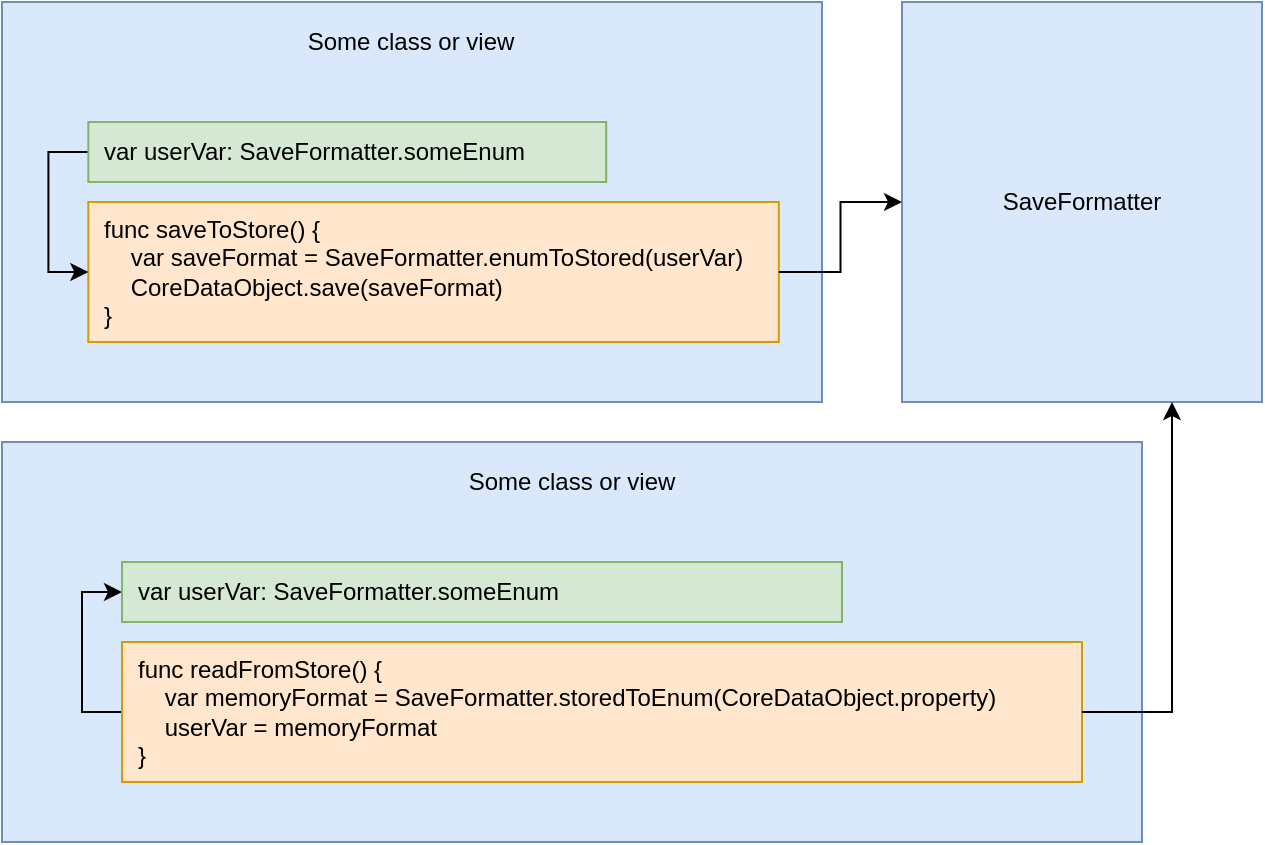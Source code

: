 <mxfile version="14.1.8" type="device"><diagram id="9WQv8EMbKWoa8P7xxcjV" name="saveformatter-usage"><mxGraphModel dx="946" dy="748" grid="1" gridSize="10" guides="1" tooltips="1" connect="1" arrows="1" fold="1" page="1" pageScale="1" pageWidth="700" pageHeight="500" math="0" shadow="0"><root><mxCell id="0"/><mxCell id="1" parent="0"/><mxCell id="UeCnbqVy7nfGwtiKaXAY-6" value="SaveFormatter" style="rounded=0;whiteSpace=wrap;html=1;fillColor=#dae8fc;strokeColor=#6c8ebf;" vertex="1" parent="1"><mxGeometry x="485" y="40" width="180" height="200" as="geometry"/></mxCell><mxCell id="UeCnbqVy7nfGwtiKaXAY-12" value="" style="group" vertex="1" connectable="0" parent="1"><mxGeometry x="35" y="40" width="410" height="200" as="geometry"/></mxCell><mxCell id="UeCnbqVy7nfGwtiKaXAY-7" value="" style="rounded=0;whiteSpace=wrap;html=1;fillColor=#dae8fc;strokeColor=#6c8ebf;" vertex="1" parent="UeCnbqVy7nfGwtiKaXAY-12"><mxGeometry width="410" height="200" as="geometry"/></mxCell><mxCell id="UeCnbqVy7nfGwtiKaXAY-10" value="" style="group" vertex="1" connectable="0" parent="UeCnbqVy7nfGwtiKaXAY-12"><mxGeometry x="43.158" y="60" width="345.263" height="110" as="geometry"/></mxCell><mxCell id="UeCnbqVy7nfGwtiKaXAY-1" value="func saveToStore() {&lt;br&gt;&amp;nbsp; &amp;nbsp; var saveFormat = SaveFormatter.enumToStored(userVar)&lt;br&gt;&amp;nbsp; &amp;nbsp; CoreDataObject.save(saveFormat)&lt;br&gt;}" style="rounded=0;whiteSpace=wrap;html=1;align=left;spacing=8;fillColor=#ffe6cc;strokeColor=#d79b00;" vertex="1" parent="UeCnbqVy7nfGwtiKaXAY-10"><mxGeometry y="40" width="345.263" height="70" as="geometry"/></mxCell><mxCell id="UeCnbqVy7nfGwtiKaXAY-27" style="edgeStyle=orthogonalEdgeStyle;rounded=0;orthogonalLoop=1;jettySize=auto;html=1;exitX=0;exitY=0.5;exitDx=0;exitDy=0;entryX=0;entryY=0.5;entryDx=0;entryDy=0;" edge="1" parent="UeCnbqVy7nfGwtiKaXAY-10" source="UeCnbqVy7nfGwtiKaXAY-5" target="UeCnbqVy7nfGwtiKaXAY-1"><mxGeometry relative="1" as="geometry"/></mxCell><mxCell id="UeCnbqVy7nfGwtiKaXAY-5" value="var userVar: SaveFormatter.someEnum" style="rounded=0;whiteSpace=wrap;html=1;align=left;spacing=8;fillColor=#d5e8d4;strokeColor=#82b366;" vertex="1" parent="UeCnbqVy7nfGwtiKaXAY-10"><mxGeometry width="258.947" height="30" as="geometry"/></mxCell><mxCell id="UeCnbqVy7nfGwtiKaXAY-11" value="Some class or view" style="text;html=1;strokeColor=none;fillColor=none;align=center;verticalAlign=middle;whiteSpace=wrap;rounded=0;" vertex="1" parent="UeCnbqVy7nfGwtiKaXAY-12"><mxGeometry x="140.263" y="10" width="129.474" height="20" as="geometry"/></mxCell><mxCell id="UeCnbqVy7nfGwtiKaXAY-19" value="" style="group" vertex="1" connectable="0" parent="1"><mxGeometry x="35" y="260" width="570" height="200" as="geometry"/></mxCell><mxCell id="UeCnbqVy7nfGwtiKaXAY-20" value="" style="rounded=0;whiteSpace=wrap;html=1;fillColor=#dae8fc;strokeColor=#6c8ebf;" vertex="1" parent="UeCnbqVy7nfGwtiKaXAY-19"><mxGeometry width="570.0" height="200" as="geometry"/></mxCell><mxCell id="UeCnbqVy7nfGwtiKaXAY-21" value="" style="group" vertex="1" connectable="0" parent="UeCnbqVy7nfGwtiKaXAY-19"><mxGeometry x="60.0" y="60" width="480.0" height="110" as="geometry"/></mxCell><mxCell id="UeCnbqVy7nfGwtiKaXAY-28" style="edgeStyle=orthogonalEdgeStyle;rounded=0;orthogonalLoop=1;jettySize=auto;html=1;exitX=0;exitY=0.5;exitDx=0;exitDy=0;entryX=0;entryY=0.5;entryDx=0;entryDy=0;" edge="1" parent="UeCnbqVy7nfGwtiKaXAY-21" source="UeCnbqVy7nfGwtiKaXAY-22" target="UeCnbqVy7nfGwtiKaXAY-23"><mxGeometry relative="1" as="geometry"/></mxCell><mxCell id="UeCnbqVy7nfGwtiKaXAY-22" value="func readFromStore() {&lt;br&gt;&amp;nbsp; &amp;nbsp; var memoryFormat = SaveFormatter.storedToEnum(CoreDataObject.property)&lt;br&gt;&amp;nbsp; &amp;nbsp; userVar = memoryFormat&lt;br&gt;}" style="rounded=0;whiteSpace=wrap;html=1;align=left;spacing=8;fillColor=#ffe6cc;strokeColor=#d79b00;" vertex="1" parent="UeCnbqVy7nfGwtiKaXAY-21"><mxGeometry y="40" width="480.0" height="70" as="geometry"/></mxCell><mxCell id="UeCnbqVy7nfGwtiKaXAY-23" value="var userVar: SaveFormatter.someEnum" style="rounded=0;whiteSpace=wrap;html=1;align=left;spacing=8;fillColor=#d5e8d4;strokeColor=#82b366;" vertex="1" parent="UeCnbqVy7nfGwtiKaXAY-21"><mxGeometry width="360.0" height="30" as="geometry"/></mxCell><mxCell id="UeCnbqVy7nfGwtiKaXAY-24" value="Some class or view" style="text;html=1;strokeColor=none;fillColor=none;align=center;verticalAlign=middle;whiteSpace=wrap;rounded=0;" vertex="1" parent="UeCnbqVy7nfGwtiKaXAY-19"><mxGeometry x="195.0" y="10" width="180.0" height="20" as="geometry"/></mxCell><mxCell id="UeCnbqVy7nfGwtiKaXAY-25" style="edgeStyle=orthogonalEdgeStyle;rounded=0;orthogonalLoop=1;jettySize=auto;html=1;exitX=1;exitY=0.5;exitDx=0;exitDy=0;entryX=0.75;entryY=1;entryDx=0;entryDy=0;" edge="1" parent="1" source="UeCnbqVy7nfGwtiKaXAY-22" target="UeCnbqVy7nfGwtiKaXAY-6"><mxGeometry relative="1" as="geometry"/></mxCell><mxCell id="UeCnbqVy7nfGwtiKaXAY-26" style="edgeStyle=orthogonalEdgeStyle;rounded=0;orthogonalLoop=1;jettySize=auto;html=1;exitX=1;exitY=0.5;exitDx=0;exitDy=0;entryX=0;entryY=0.5;entryDx=0;entryDy=0;" edge="1" parent="1" source="UeCnbqVy7nfGwtiKaXAY-1" target="UeCnbqVy7nfGwtiKaXAY-6"><mxGeometry relative="1" as="geometry"/></mxCell></root></mxGraphModel></diagram></mxfile>